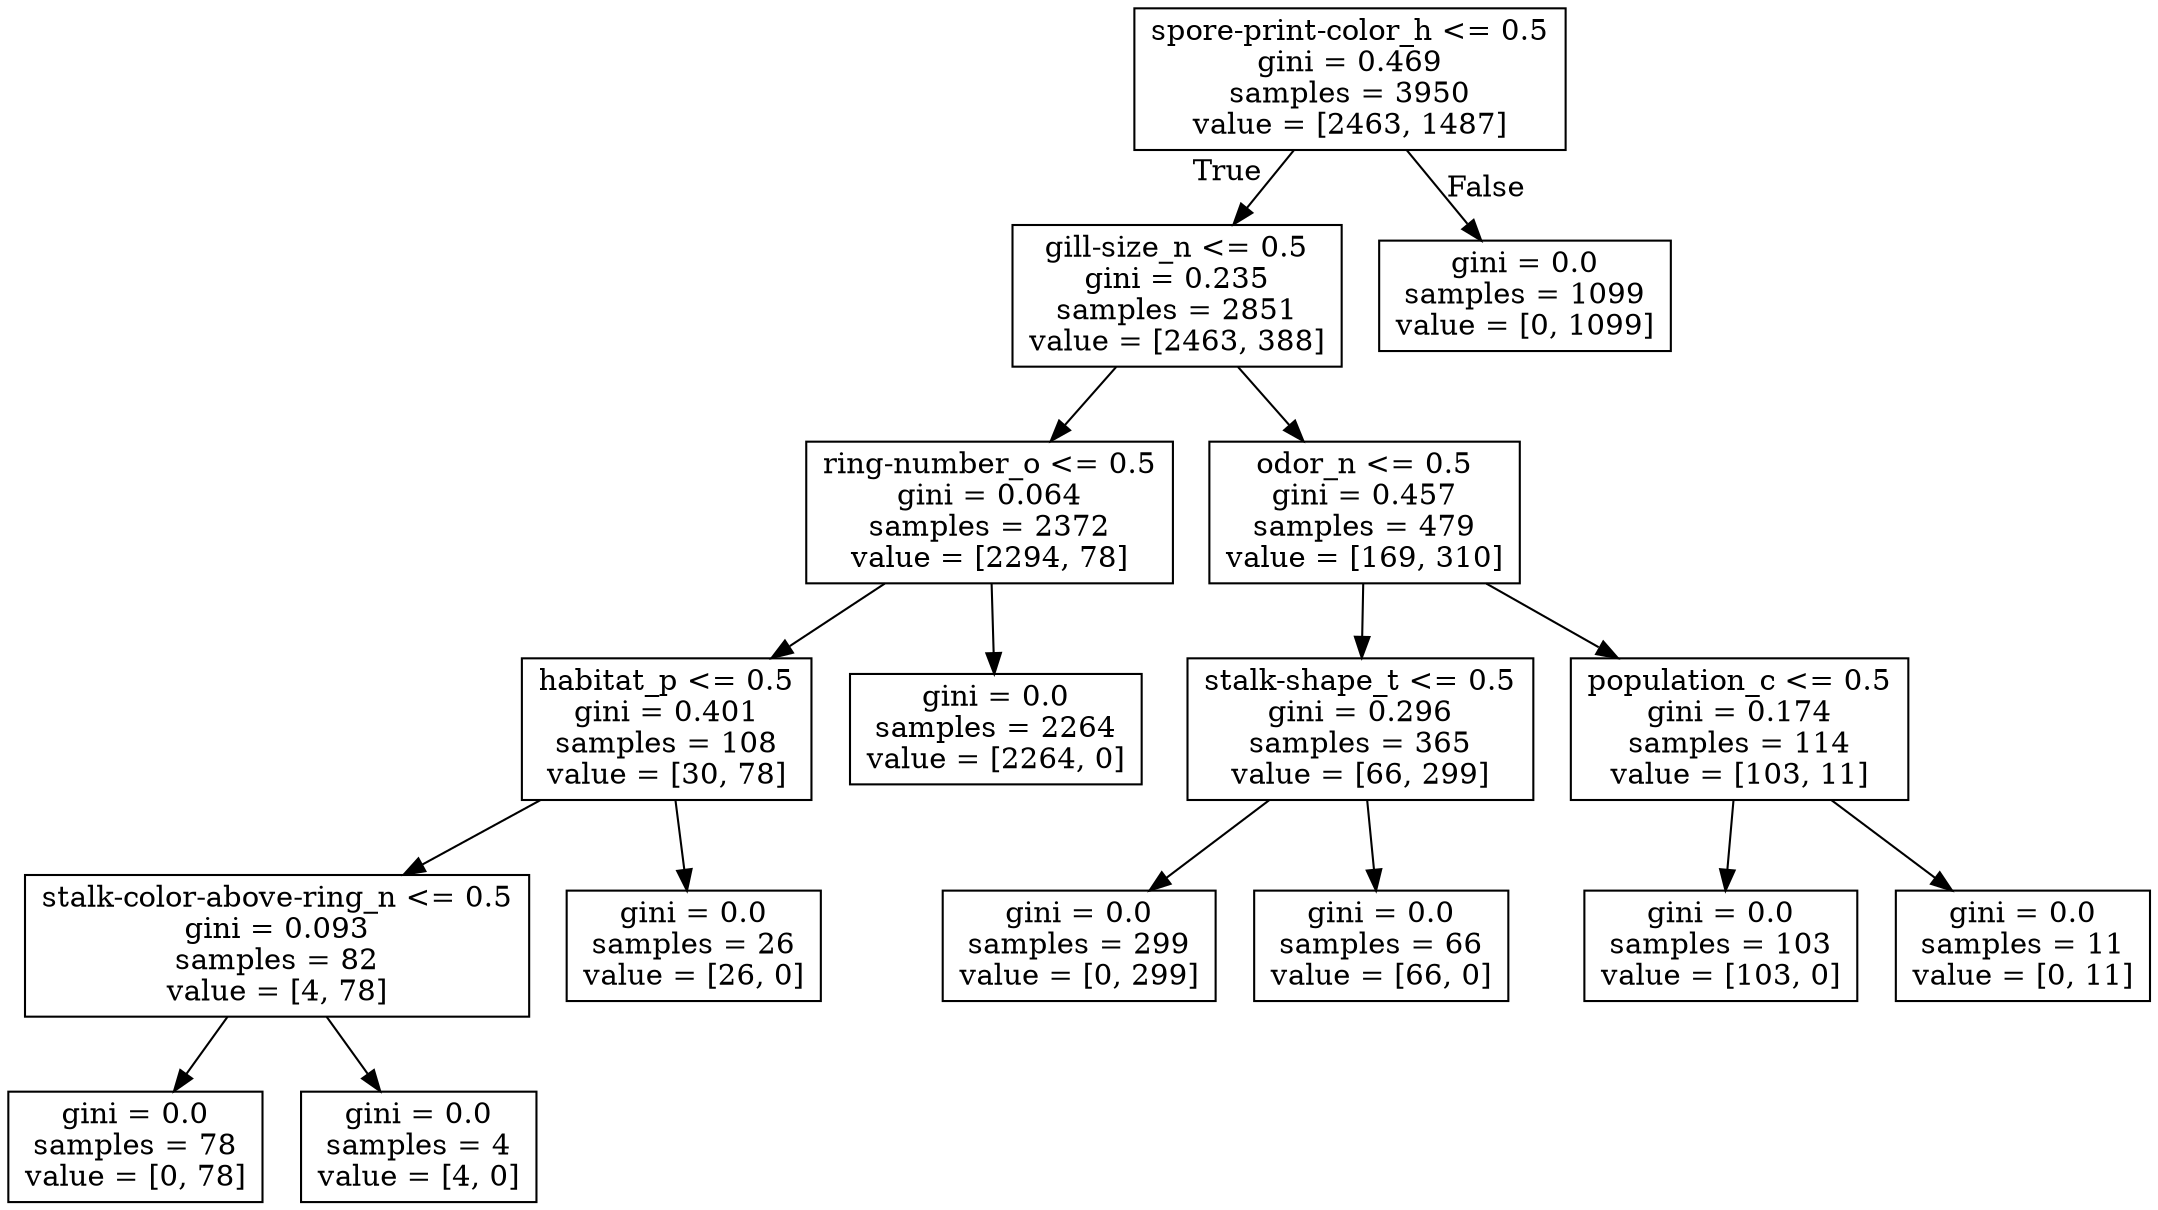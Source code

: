digraph Tree {
node [shape=box] ;
0 [label="spore-print-color_h <= 0.5\ngini = 0.469\nsamples = 3950\nvalue = [2463, 1487]"] ;
1 [label="gill-size_n <= 0.5\ngini = 0.235\nsamples = 2851\nvalue = [2463, 388]"] ;
0 -> 1 [labeldistance=2.5, labelangle=45, headlabel="True"] ;
2 [label="ring-number_o <= 0.5\ngini = 0.064\nsamples = 2372\nvalue = [2294, 78]"] ;
1 -> 2 ;
3 [label="habitat_p <= 0.5\ngini = 0.401\nsamples = 108\nvalue = [30, 78]"] ;
2 -> 3 ;
4 [label="stalk-color-above-ring_n <= 0.5\ngini = 0.093\nsamples = 82\nvalue = [4, 78]"] ;
3 -> 4 ;
5 [label="gini = 0.0\nsamples = 78\nvalue = [0, 78]"] ;
4 -> 5 ;
6 [label="gini = 0.0\nsamples = 4\nvalue = [4, 0]"] ;
4 -> 6 ;
7 [label="gini = 0.0\nsamples = 26\nvalue = [26, 0]"] ;
3 -> 7 ;
8 [label="gini = 0.0\nsamples = 2264\nvalue = [2264, 0]"] ;
2 -> 8 ;
9 [label="odor_n <= 0.5\ngini = 0.457\nsamples = 479\nvalue = [169, 310]"] ;
1 -> 9 ;
10 [label="stalk-shape_t <= 0.5\ngini = 0.296\nsamples = 365\nvalue = [66, 299]"] ;
9 -> 10 ;
11 [label="gini = 0.0\nsamples = 299\nvalue = [0, 299]"] ;
10 -> 11 ;
12 [label="gini = 0.0\nsamples = 66\nvalue = [66, 0]"] ;
10 -> 12 ;
13 [label="population_c <= 0.5\ngini = 0.174\nsamples = 114\nvalue = [103, 11]"] ;
9 -> 13 ;
14 [label="gini = 0.0\nsamples = 103\nvalue = [103, 0]"] ;
13 -> 14 ;
15 [label="gini = 0.0\nsamples = 11\nvalue = [0, 11]"] ;
13 -> 15 ;
16 [label="gini = 0.0\nsamples = 1099\nvalue = [0, 1099]"] ;
0 -> 16 [labeldistance=2.5, labelangle=-45, headlabel="False"] ;
}